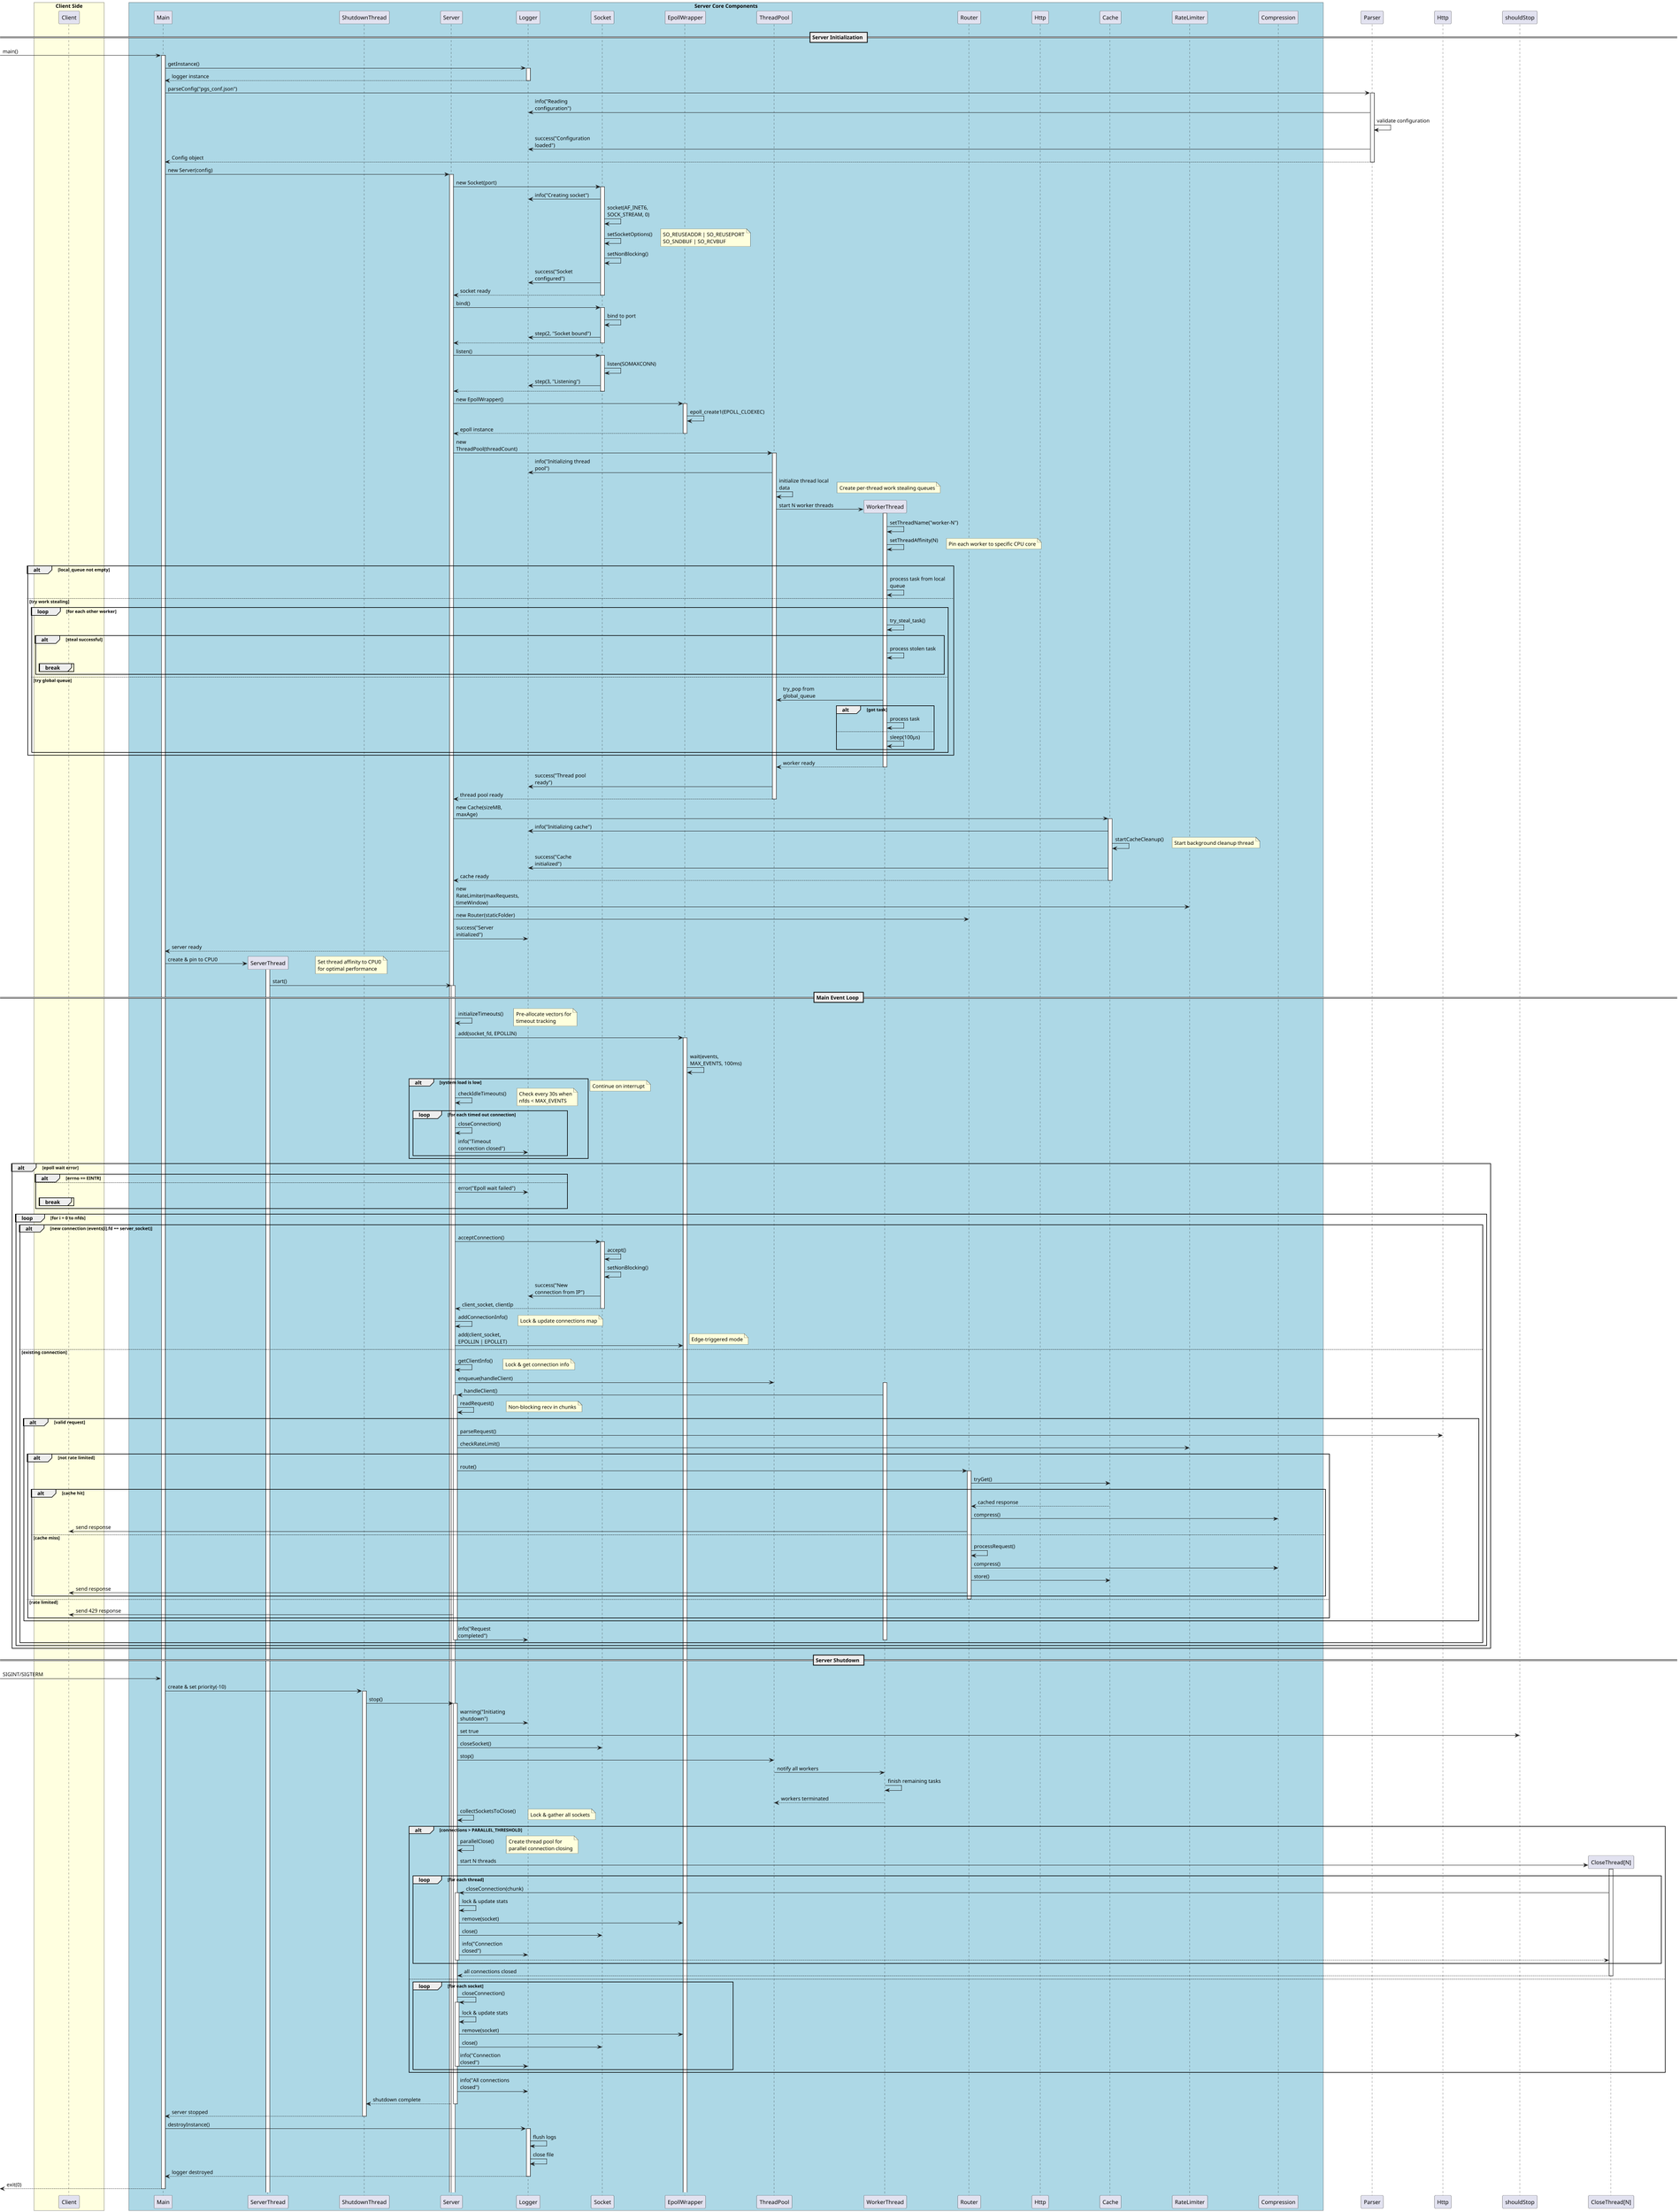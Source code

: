 @startuml server-sequence

scale 0.7
skinparam responseMessageBelowArrow true
skinparam maxMessageSize 150
skinparam ParticipantPadding 60
skinparam BoxPadding 30

box "Client Side" #LightYellow
participant "Client" as client
end box

box "Server Core Components" #LightBlue
participant "Main" as main
participant "ServerThread" as sthread
participant "ShutdownThread" as shutdown
participant "Server" as server
participant "Logger" as logger
participant "Socket" as socket
participant "EpollWrapper" as epoll
participant "ThreadPool" as pool
participant "WorkerThread" as worker
participant "Router" as router
participant "Http" as http
participant "Cache" as cache
participant "RateLimiter" as limiter
participant "Compression" as compression
end box

== Server Initialization ==
[-> main: main()
activate main

main -> logger: getInstance()
activate logger
logger --> main: logger instance
deactivate logger

main -> Parser: parseConfig("pgs_conf.json")
activate Parser
Parser -> logger: info("Reading configuration")
Parser -> Parser: validate configuration
Parser -> logger: success("Configuration loaded")
Parser --> main: Config object
deactivate Parser

main -> server: new Server(config)
activate server

server -> socket: new Socket(port)
activate socket
socket -> logger: info("Creating socket")
socket -> socket: socket(AF_INET6, SOCK_STREAM, 0)
socket -> socket: setSocketOptions()
note right: SO_REUSEADDR | SO_REUSEPORT\nSO_SNDBUF | SO_RCVBUF
socket -> socket: setNonBlocking()
socket -> logger: success("Socket configured")
socket --> server: socket ready
deactivate socket

server -> socket: bind()
activate socket
socket -> socket: bind to port
socket -> logger: step(2, "Socket bound")
socket --> server
deactivate socket

server -> socket: listen()
activate socket
socket -> socket: listen(SOMAXCONN)
socket -> logger: step(3, "Listening")
socket --> server
deactivate socket

server -> epoll: new EpollWrapper()
activate epoll
epoll -> epoll: epoll_create1(EPOLL_CLOEXEC)
epoll --> server: epoll instance
deactivate epoll

server -> pool: new ThreadPool(threadCount)
activate pool
pool -> logger: info("Initializing thread pool")
pool -> pool: initialize thread local data
note right: Create per-thread work stealing queues

create worker
pool -> worker: start N worker threads
activate worker
worker -> worker: setThreadName("worker-N")
worker -> worker: setThreadAffinity(N)
note right: Pin each worker to specific CPU core

loop until stop_flag
    alt local_queue not empty
        worker -> worker: process task from local queue
    else try work stealing
        loop for each other worker
            worker -> worker: try_steal_task()
            alt steal successful
                worker -> worker: process stolen task
                break
            end
        end
    else try global queue
        worker -> pool: try_pop from global_queue
        alt got task
            worker -> worker: process task
        else
            worker -> worker: sleep(100μs)
        end
    end
end

worker --> pool: worker ready
deactivate worker

pool -> logger: success("Thread pool ready")
pool --> server: thread pool ready
deactivate pool

server -> cache: new Cache(sizeMB, maxAge)
activate cache
cache -> logger: info("Initializing cache")
cache -> cache: startCacheCleanup()
note right: Start background cleanup thread
cache -> logger: success("Cache initialized")
cache --> server: cache ready
deactivate cache

server -> limiter: new RateLimiter(maxRequests, timeWindow)
server -> router: new Router(staticFolder)
server -> logger: success("Server initialized")
server --> main: server ready

create sthread
main -> sthread: create & pin to CPU0
activate sthread
note right: Set thread affinity to CPU0\nfor optimal performance

sthread -> server: start()
activate server

== Main Event Loop ==
server -> server: initializeTimeouts()
note right: Pre-allocate vectors for\ntimeout tracking

server -> epoll: add(socket_fd, EPOLLIN)
activate epoll

loop until shouldStop
    epoll -> epoll: wait(events, MAX_EVENTS, 100ms)
    
    alt system load is low
        server -> server: checkIdleTimeouts()
        note right: Check every 30s when\nnfds < MAX_EVENTS
        
        loop for each timed out connection
            server -> server: closeConnection()
            server -> logger: info("Timeout connection closed")
        end
    end
    
    alt epoll wait error
        alt errno == EINTR
            note right: Continue on interrupt
        else
            server -> logger: error("Epoll wait failed")
            break
        end
    end
    
    loop for i = 0 to nfds
        alt new connection (events[i].fd == server_socket)
            server -> socket: acceptConnection()
            activate socket
            socket -> socket: accept()
            socket -> socket: setNonBlocking()
            socket -> logger: success("New connection from IP")
            socket --> server: client_socket, clientIp
            deactivate socket
            
            server -> server: addConnectionInfo()
            note right: Lock & update connections map
            
            server -> epoll: add(client_socket, EPOLLIN | EPOLLET)
            note right: Edge-triggered mode
            
        else existing connection
            server -> server: getClientInfo()
            note right: Lock & get connection info
            
            server -> pool: enqueue(handleClient)
            activate worker
            
            worker -> server: handleClient()
            activate server
            
            server -> server: readRequest()
            note right: Non-blocking recv in chunks
            
            alt valid request
                server -> Http: parseRequest()
                server -> limiter: checkRateLimit()
                
                alt not rate limited
                    server -> router: route()
                    activate router
                    router -> cache: tryGet()
                    
                    alt cache hit
                        cache --> router: cached response
                        router -> compression: compress()
                        router -> client: send response
                    else cache miss
                        router -> router: processRequest()
                        router -> compression: compress()
                        router -> cache: store()
                        router -> client: send response
                    end
                    deactivate router
                else rate limited
                    server -> client: send 429 response
                end
            end
            
            server -> logger: info("Request completed")
            deactivate server
            deactivate worker
        end
    end
end

== Server Shutdown ==
[-> main: SIGINT/SIGTERM
main -> shutdown: create & set priority(-10)
activate shutdown

shutdown -> server: stop()
activate server

server -> logger: warning("Initiating shutdown")
server -> shouldStop: set true
server -> socket: closeSocket()
server -> pool: stop()

pool -> worker: notify all workers
worker -> worker: finish remaining tasks
worker --> pool: workers terminated

server -> server: collectSocketsToClose()
note right: Lock & gather all sockets

alt connections > PARALLEL_THRESHOLD
    server -> server: parallelClose()
    note right: Create thread pool for\nparallel connection closing
    
    create "CloseThread[N]" as closeThread
    server -> closeThread: start N threads
    activate closeThread
    
    loop for each thread
        closeThread -> server: closeConnection(chunk)
        activate server
        
        server -> server: lock & update stats
        server -> epoll: remove(socket)
        server -> socket: close()
        server -> logger: info("Connection closed")
        
        server --> closeThread
        deactivate server
    end
    
    closeThread --> server: all connections closed
    deactivate closeThread
    
else
    loop for each socket
        server -> server: closeConnection()
        activate server
        server -> server: lock & update stats
        server -> epoll: remove(socket)
        server -> socket: close()
        server -> logger: info("Connection closed")
        deactivate server
    end
end

server -> logger: info("All connections closed")
server --> shutdown: shutdown complete
deactivate server

shutdown --> main: server stopped
deactivate shutdown

main -> logger: destroyInstance()
activate logger
logger -> logger: flush logs
logger -> logger: close file
logger --> main: logger destroyed
deactivate logger

[<-- main: exit(0)
deactivate main

@enduml
